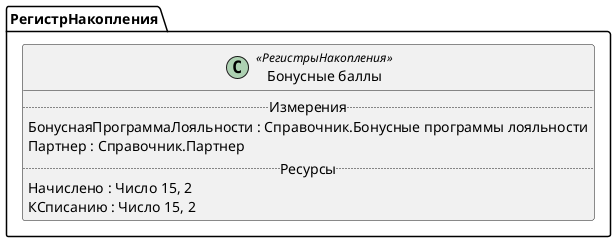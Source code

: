 ﻿@startuml БонусныеБаллы
'!include templates.wsd
'..\include templates.wsd
class РегистрНакопления.БонусныеБаллы as "Бонусные баллы" <<РегистрыНакопления>>
{
..Измерения..
БонуснаяПрограммаЛояльности : Справочник.Бонусные программы лояльности
Партнер : Справочник.Партнер
..Ресурсы..
Начислено : Число 15, 2
КСписанию : Число 15, 2
}
@enduml
